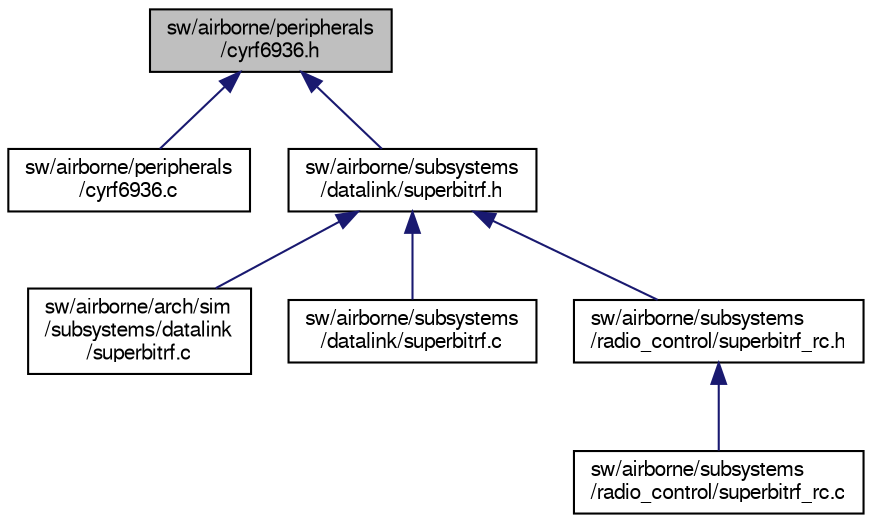 digraph "sw/airborne/peripherals/cyrf6936.h"
{
  edge [fontname="FreeSans",fontsize="10",labelfontname="FreeSans",labelfontsize="10"];
  node [fontname="FreeSans",fontsize="10",shape=record];
  Node1 [label="sw/airborne/peripherals\l/cyrf6936.h",height=0.2,width=0.4,color="black", fillcolor="grey75", style="filled", fontcolor="black"];
  Node1 -> Node2 [dir="back",color="midnightblue",fontsize="10",style="solid",fontname="FreeSans"];
  Node2 [label="sw/airborne/peripherals\l/cyrf6936.c",height=0.2,width=0.4,color="black", fillcolor="white", style="filled",URL="$cyrf6936_8c.html",tooltip="Driver for the cyrf6936 2.4GHz radio chip. "];
  Node1 -> Node3 [dir="back",color="midnightblue",fontsize="10",style="solid",fontname="FreeSans"];
  Node3 [label="sw/airborne/subsystems\l/datalink/superbitrf.h",height=0.2,width=0.4,color="black", fillcolor="white", style="filled",URL="$subsystems_2datalink_2superbitrf_8h.html"];
  Node3 -> Node4 [dir="back",color="midnightblue",fontsize="10",style="solid",fontname="FreeSans"];
  Node4 [label="sw/airborne/arch/sim\l/subsystems/datalink\l/superbitrf.c",height=0.2,width=0.4,color="black", fillcolor="white", style="filled",URL="$arch_2sim_2subsystems_2datalink_2superbitrf_8c.html",tooltip="DSM2 and DSMX datalink implementation for the cyrf6936 2.4GHz radio chip trough SPI. "];
  Node3 -> Node5 [dir="back",color="midnightblue",fontsize="10",style="solid",fontname="FreeSans"];
  Node5 [label="sw/airborne/subsystems\l/datalink/superbitrf.c",height=0.2,width=0.4,color="black", fillcolor="white", style="filled",URL="$subsystems_2datalink_2superbitrf_8c.html"];
  Node3 -> Node6 [dir="back",color="midnightblue",fontsize="10",style="solid",fontname="FreeSans"];
  Node6 [label="sw/airborne/subsystems\l/radio_control/superbitrf_rc.h",height=0.2,width=0.4,color="black", fillcolor="white", style="filled",URL="$superbitrf__rc_8h.html",tooltip="DSM2 and DSMX radio control implementation for the cyrf6936 2.4GHz radio chip trough SPI..."];
  Node6 -> Node7 [dir="back",color="midnightblue",fontsize="10",style="solid",fontname="FreeSans"];
  Node7 [label="sw/airborne/subsystems\l/radio_control/superbitrf_rc.c",height=0.2,width=0.4,color="black", fillcolor="white", style="filled",URL="$superbitrf__rc_8c.html",tooltip="DSM2 and DSMX radio control implementation for the cyrf6936 2.4GHz radio chip trough SPI..."];
}
